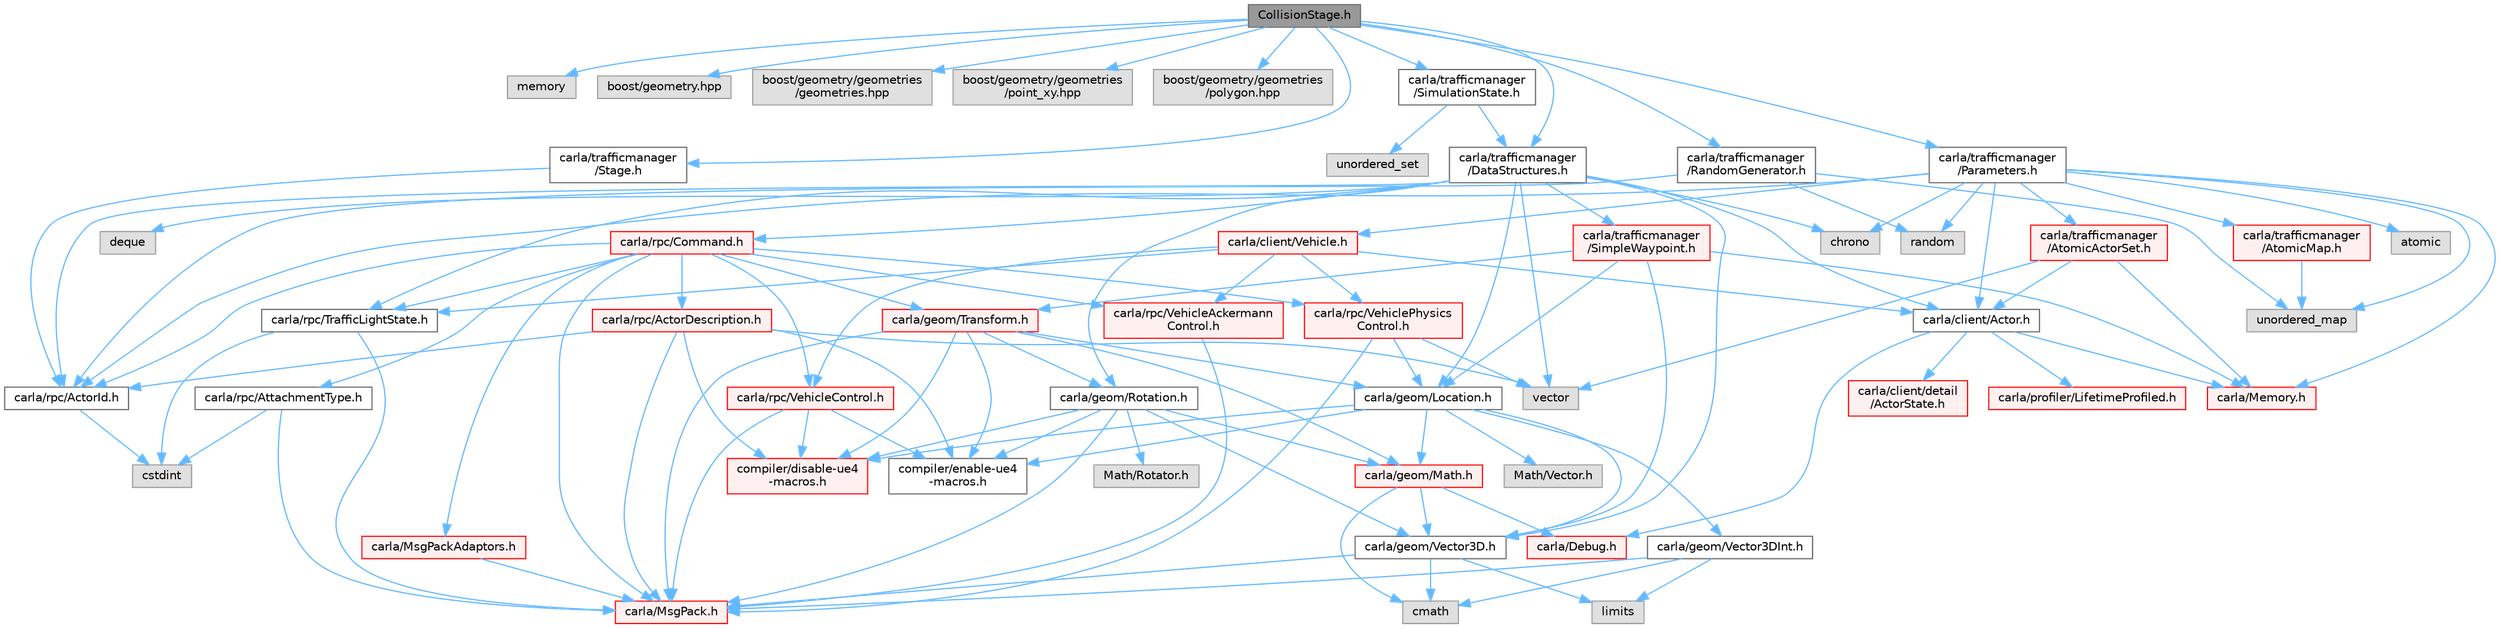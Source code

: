 digraph "CollisionStage.h"
{
 // INTERACTIVE_SVG=YES
 // LATEX_PDF_SIZE
  bgcolor="transparent";
  edge [fontname=Helvetica,fontsize=10,labelfontname=Helvetica,labelfontsize=10];
  node [fontname=Helvetica,fontsize=10,shape=box,height=0.2,width=0.4];
  Node1 [id="Node000001",label="CollisionStage.h",height=0.2,width=0.4,color="gray40", fillcolor="grey60", style="filled", fontcolor="black",tooltip=" "];
  Node1 -> Node2 [id="edge1_Node000001_Node000002",color="steelblue1",style="solid",tooltip=" "];
  Node2 [id="Node000002",label="memory",height=0.2,width=0.4,color="grey60", fillcolor="#E0E0E0", style="filled",tooltip=" "];
  Node1 -> Node3 [id="edge2_Node000001_Node000003",color="steelblue1",style="solid",tooltip=" "];
  Node3 [id="Node000003",label="boost/geometry.hpp",height=0.2,width=0.4,color="grey60", fillcolor="#E0E0E0", style="filled",tooltip=" "];
  Node1 -> Node4 [id="edge3_Node000001_Node000004",color="steelblue1",style="solid",tooltip=" "];
  Node4 [id="Node000004",label="boost/geometry/geometries\l/geometries.hpp",height=0.2,width=0.4,color="grey60", fillcolor="#E0E0E0", style="filled",tooltip=" "];
  Node1 -> Node5 [id="edge4_Node000001_Node000005",color="steelblue1",style="solid",tooltip=" "];
  Node5 [id="Node000005",label="boost/geometry/geometries\l/point_xy.hpp",height=0.2,width=0.4,color="grey60", fillcolor="#E0E0E0", style="filled",tooltip=" "];
  Node1 -> Node6 [id="edge5_Node000001_Node000006",color="steelblue1",style="solid",tooltip=" "];
  Node6 [id="Node000006",label="boost/geometry/geometries\l/polygon.hpp",height=0.2,width=0.4,color="grey60", fillcolor="#E0E0E0", style="filled",tooltip=" "];
  Node1 -> Node7 [id="edge6_Node000001_Node000007",color="steelblue1",style="solid",tooltip=" "];
  Node7 [id="Node000007",label="carla/trafficmanager\l/DataStructures.h",height=0.2,width=0.4,color="grey40", fillcolor="white", style="filled",URL="$d0/d49/DataStructures_8h.html",tooltip=" "];
  Node7 -> Node8 [id="edge7_Node000007_Node000008",color="steelblue1",style="solid",tooltip=" "];
  Node8 [id="Node000008",label="chrono",height=0.2,width=0.4,color="grey60", fillcolor="#E0E0E0", style="filled",tooltip=" "];
  Node7 -> Node9 [id="edge8_Node000007_Node000009",color="steelblue1",style="solid",tooltip=" "];
  Node9 [id="Node000009",label="deque",height=0.2,width=0.4,color="grey60", fillcolor="#E0E0E0", style="filled",tooltip=" "];
  Node7 -> Node10 [id="edge9_Node000007_Node000010",color="steelblue1",style="solid",tooltip=" "];
  Node10 [id="Node000010",label="vector",height=0.2,width=0.4,color="grey60", fillcolor="#E0E0E0", style="filled",tooltip=" "];
  Node7 -> Node11 [id="edge10_Node000007_Node000011",color="steelblue1",style="solid",tooltip=" "];
  Node11 [id="Node000011",label="carla/client/Actor.h",height=0.2,width=0.4,color="grey40", fillcolor="white", style="filled",URL="$da/d48/client_2Actor_8h.html",tooltip=" "];
  Node11 -> Node12 [id="edge11_Node000011_Node000012",color="steelblue1",style="solid",tooltip=" "];
  Node12 [id="Node000012",label="carla/Debug.h",height=0.2,width=0.4,color="red", fillcolor="#FFF0F0", style="filled",URL="$d4/deb/Debug_8h.html",tooltip=" "];
  Node11 -> Node16 [id="edge12_Node000011_Node000016",color="steelblue1",style="solid",tooltip=" "];
  Node16 [id="Node000016",label="carla/Memory.h",height=0.2,width=0.4,color="red", fillcolor="#FFF0F0", style="filled",URL="$de/d5c/Memory_8h.html",tooltip=" "];
  Node11 -> Node21 [id="edge13_Node000011_Node000021",color="steelblue1",style="solid",tooltip=" "];
  Node21 [id="Node000021",label="carla/client/detail\l/ActorState.h",height=0.2,width=0.4,color="red", fillcolor="#FFF0F0", style="filled",URL="$d4/d22/client_2detail_2ActorState_8h.html",tooltip=" "];
  Node11 -> Node179 [id="edge14_Node000011_Node000179",color="steelblue1",style="solid",tooltip=" "];
  Node179 [id="Node000179",label="carla/profiler/LifetimeProfiled.h",height=0.2,width=0.4,color="red", fillcolor="#FFF0F0", style="filled",URL="$d9/dc4/LifetimeProfiled_8h.html",tooltip=" "];
  Node7 -> Node41 [id="edge15_Node000007_Node000041",color="steelblue1",style="solid",tooltip=" "];
  Node41 [id="Node000041",label="carla/geom/Location.h",height=0.2,width=0.4,color="grey40", fillcolor="white", style="filled",URL="$d9/d8b/geom_2Location_8h.html",tooltip=" "];
  Node41 -> Node42 [id="edge16_Node000041_Node000042",color="steelblue1",style="solid",tooltip=" "];
  Node42 [id="Node000042",label="carla/geom/Vector3D.h",height=0.2,width=0.4,color="grey40", fillcolor="white", style="filled",URL="$de/d70/geom_2Vector3D_8h.html",tooltip=" "];
  Node42 -> Node31 [id="edge17_Node000042_Node000031",color="steelblue1",style="solid",tooltip=" "];
  Node31 [id="Node000031",label="carla/MsgPack.h",height=0.2,width=0.4,color="red", fillcolor="#FFF0F0", style="filled",URL="$d9/d6f/MsgPack_8h.html",tooltip=" "];
  Node42 -> Node43 [id="edge18_Node000042_Node000043",color="steelblue1",style="solid",tooltip=" "];
  Node43 [id="Node000043",label="cmath",height=0.2,width=0.4,color="grey60", fillcolor="#E0E0E0", style="filled",tooltip=" "];
  Node42 -> Node37 [id="edge19_Node000042_Node000037",color="steelblue1",style="solid",tooltip=" "];
  Node37 [id="Node000037",label="limits",height=0.2,width=0.4,color="grey60", fillcolor="#E0E0E0", style="filled",tooltip=" "];
  Node41 -> Node44 [id="edge20_Node000041_Node000044",color="steelblue1",style="solid",tooltip=" "];
  Node44 [id="Node000044",label="carla/geom/Vector3DInt.h",height=0.2,width=0.4,color="grey40", fillcolor="white", style="filled",URL="$d1/da4/Vector3DInt_8h.html",tooltip=" "];
  Node44 -> Node31 [id="edge21_Node000044_Node000031",color="steelblue1",style="solid",tooltip=" "];
  Node44 -> Node43 [id="edge22_Node000044_Node000043",color="steelblue1",style="solid",tooltip=" "];
  Node44 -> Node37 [id="edge23_Node000044_Node000037",color="steelblue1",style="solid",tooltip=" "];
  Node41 -> Node45 [id="edge24_Node000041_Node000045",color="steelblue1",style="solid",tooltip=" "];
  Node45 [id="Node000045",label="carla/geom/Math.h",height=0.2,width=0.4,color="red", fillcolor="#FFF0F0", style="filled",URL="$db/d8a/Math_8h.html",tooltip=" "];
  Node45 -> Node12 [id="edge25_Node000045_Node000012",color="steelblue1",style="solid",tooltip=" "];
  Node45 -> Node42 [id="edge26_Node000045_Node000042",color="steelblue1",style="solid",tooltip=" "];
  Node45 -> Node43 [id="edge27_Node000045_Node000043",color="steelblue1",style="solid",tooltip=" "];
  Node41 -> Node47 [id="edge28_Node000041_Node000047",color="steelblue1",style="solid",tooltip=" "];
  Node47 [id="Node000047",label="compiler/enable-ue4\l-macros.h",height=0.2,width=0.4,color="grey40", fillcolor="white", style="filled",URL="$d9/da2/enable-ue4-macros_8h.html",tooltip=" "];
  Node41 -> Node48 [id="edge29_Node000041_Node000048",color="steelblue1",style="solid",tooltip=" "];
  Node48 [id="Node000048",label="Math/Vector.h",height=0.2,width=0.4,color="grey60", fillcolor="#E0E0E0", style="filled",tooltip=" "];
  Node41 -> Node49 [id="edge30_Node000041_Node000049",color="steelblue1",style="solid",tooltip=" "];
  Node49 [id="Node000049",label="compiler/disable-ue4\l-macros.h",height=0.2,width=0.4,color="red", fillcolor="#FFF0F0", style="filled",URL="$d2/d02/disable-ue4-macros_8h.html",tooltip=" "];
  Node7 -> Node54 [id="edge31_Node000007_Node000054",color="steelblue1",style="solid",tooltip=" "];
  Node54 [id="Node000054",label="carla/geom/Rotation.h",height=0.2,width=0.4,color="grey40", fillcolor="white", style="filled",URL="$d0/d8f/Rotation_8h.html",tooltip=" "];
  Node54 -> Node31 [id="edge32_Node000054_Node000031",color="steelblue1",style="solid",tooltip=" "];
  Node54 -> Node45 [id="edge33_Node000054_Node000045",color="steelblue1",style="solid",tooltip=" "];
  Node54 -> Node42 [id="edge34_Node000054_Node000042",color="steelblue1",style="solid",tooltip=" "];
  Node54 -> Node47 [id="edge35_Node000054_Node000047",color="steelblue1",style="solid",tooltip=" "];
  Node54 -> Node55 [id="edge36_Node000054_Node000055",color="steelblue1",style="solid",tooltip=" "];
  Node55 [id="Node000055",label="Math/Rotator.h",height=0.2,width=0.4,color="grey60", fillcolor="#E0E0E0", style="filled",tooltip=" "];
  Node54 -> Node49 [id="edge37_Node000054_Node000049",color="steelblue1",style="solid",tooltip=" "];
  Node7 -> Node42 [id="edge38_Node000007_Node000042",color="steelblue1",style="solid",tooltip=" "];
  Node7 -> Node105 [id="edge39_Node000007_Node000105",color="steelblue1",style="solid",tooltip=" "];
  Node105 [id="Node000105",label="carla/rpc/ActorId.h",height=0.2,width=0.4,color="grey40", fillcolor="white", style="filled",URL="$d3/d89/ActorId_8h.html",tooltip=" "];
  Node105 -> Node29 [id="edge40_Node000105_Node000029",color="steelblue1",style="solid",tooltip=" "];
  Node29 [id="Node000029",label="cstdint",height=0.2,width=0.4,color="grey60", fillcolor="#E0E0E0", style="filled",tooltip=" "];
  Node7 -> Node180 [id="edge41_Node000007_Node000180",color="steelblue1",style="solid",tooltip=" "];
  Node180 [id="Node000180",label="carla/rpc/Command.h",height=0.2,width=0.4,color="red", fillcolor="#FFF0F0", style="filled",URL="$d1/d55/Command_8h.html",tooltip=" "];
  Node180 -> Node31 [id="edge42_Node000180_Node000031",color="steelblue1",style="solid",tooltip=" "];
  Node180 -> Node152 [id="edge43_Node000180_Node000152",color="steelblue1",style="solid",tooltip=" "];
  Node152 [id="Node000152",label="carla/MsgPackAdaptors.h",height=0.2,width=0.4,color="red", fillcolor="#FFF0F0", style="filled",URL="$de/db4/MsgPackAdaptors_8h.html",tooltip=" "];
  Node152 -> Node31 [id="edge44_Node000152_Node000031",color="steelblue1",style="solid",tooltip=" "];
  Node180 -> Node40 [id="edge45_Node000180_Node000040",color="steelblue1",style="solid",tooltip=" "];
  Node40 [id="Node000040",label="carla/geom/Transform.h",height=0.2,width=0.4,color="red", fillcolor="#FFF0F0", style="filled",URL="$de/d17/geom_2Transform_8h.html",tooltip=" "];
  Node40 -> Node31 [id="edge46_Node000040_Node000031",color="steelblue1",style="solid",tooltip=" "];
  Node40 -> Node41 [id="edge47_Node000040_Node000041",color="steelblue1",style="solid",tooltip=" "];
  Node40 -> Node45 [id="edge48_Node000040_Node000045",color="steelblue1",style="solid",tooltip=" "];
  Node40 -> Node54 [id="edge49_Node000040_Node000054",color="steelblue1",style="solid",tooltip=" "];
  Node40 -> Node47 [id="edge50_Node000040_Node000047",color="steelblue1",style="solid",tooltip=" "];
  Node40 -> Node49 [id="edge51_Node000040_Node000049",color="steelblue1",style="solid",tooltip=" "];
  Node180 -> Node133 [id="edge52_Node000180_Node000133",color="steelblue1",style="solid",tooltip=" "];
  Node133 [id="Node000133",label="carla/rpc/ActorDescription.h",height=0.2,width=0.4,color="red", fillcolor="#FFF0F0", style="filled",URL="$d9/db9/LibCarla_2source_2carla_2rpc_2ActorDescription_8h.html",tooltip=" "];
  Node133 -> Node31 [id="edge53_Node000133_Node000031",color="steelblue1",style="solid",tooltip=" "];
  Node133 -> Node105 [id="edge54_Node000133_Node000105",color="steelblue1",style="solid",tooltip=" "];
  Node133 -> Node10 [id="edge55_Node000133_Node000010",color="steelblue1",style="solid",tooltip=" "];
  Node133 -> Node47 [id="edge56_Node000133_Node000047",color="steelblue1",style="solid",tooltip=" "];
  Node133 -> Node49 [id="edge57_Node000133_Node000049",color="steelblue1",style="solid",tooltip=" "];
  Node180 -> Node150 [id="edge58_Node000180_Node000150",color="steelblue1",style="solid",tooltip=" "];
  Node150 [id="Node000150",label="carla/rpc/AttachmentType.h",height=0.2,width=0.4,color="grey40", fillcolor="white", style="filled",URL="$d9/df7/AttachmentType_8h.html",tooltip=" "];
  Node150 -> Node31 [id="edge59_Node000150_Node000031",color="steelblue1",style="solid",tooltip=" "];
  Node150 -> Node29 [id="edge60_Node000150_Node000029",color="steelblue1",style="solid",tooltip=" "];
  Node180 -> Node105 [id="edge61_Node000180_Node000105",color="steelblue1",style="solid",tooltip=" "];
  Node180 -> Node109 [id="edge62_Node000180_Node000109",color="steelblue1",style="solid",tooltip=" "];
  Node109 [id="Node000109",label="carla/rpc/TrafficLightState.h",height=0.2,width=0.4,color="grey40", fillcolor="white", style="filled",URL="$d1/d16/LibCarla_2source_2carla_2rpc_2TrafficLightState_8h.html",tooltip=" "];
  Node109 -> Node31 [id="edge63_Node000109_Node000031",color="steelblue1",style="solid",tooltip=" "];
  Node109 -> Node29 [id="edge64_Node000109_Node000029",color="steelblue1",style="solid",tooltip=" "];
  Node180 -> Node181 [id="edge65_Node000180_Node000181",color="steelblue1",style="solid",tooltip=" "];
  Node181 [id="Node000181",label="carla/rpc/VehicleAckermann\lControl.h",height=0.2,width=0.4,color="red", fillcolor="#FFF0F0", style="filled",URL="$dc/def/LibCarla_2source_2carla_2rpc_2VehicleAckermannControl_8h.html",tooltip=" "];
  Node181 -> Node31 [id="edge66_Node000181_Node000031",color="steelblue1",style="solid",tooltip=" "];
  Node180 -> Node110 [id="edge67_Node000180_Node000110",color="steelblue1",style="solid",tooltip=" "];
  Node110 [id="Node000110",label="carla/rpc/VehicleControl.h",height=0.2,width=0.4,color="red", fillcolor="#FFF0F0", style="filled",URL="$dd/d28/LibCarla_2source_2carla_2rpc_2VehicleControl_8h.html",tooltip=" "];
  Node110 -> Node31 [id="edge68_Node000110_Node000031",color="steelblue1",style="solid",tooltip=" "];
  Node110 -> Node47 [id="edge69_Node000110_Node000047",color="steelblue1",style="solid",tooltip=" "];
  Node110 -> Node49 [id="edge70_Node000110_Node000049",color="steelblue1",style="solid",tooltip=" "];
  Node180 -> Node161 [id="edge71_Node000180_Node000161",color="steelblue1",style="solid",tooltip=" "];
  Node161 [id="Node000161",label="carla/rpc/VehiclePhysics\lControl.h",height=0.2,width=0.4,color="red", fillcolor="#FFF0F0", style="filled",URL="$d1/d8e/LibCarla_2source_2carla_2rpc_2VehiclePhysicsControl_8h.html",tooltip=" "];
  Node161 -> Node31 [id="edge72_Node000161_Node000031",color="steelblue1",style="solid",tooltip=" "];
  Node161 -> Node41 [id="edge73_Node000161_Node000041",color="steelblue1",style="solid",tooltip=" "];
  Node161 -> Node10 [id="edge74_Node000161_Node000010",color="steelblue1",style="solid",tooltip=" "];
  Node7 -> Node109 [id="edge75_Node000007_Node000109",color="steelblue1",style="solid",tooltip=" "];
  Node7 -> Node184 [id="edge76_Node000007_Node000184",color="steelblue1",style="solid",tooltip=" "];
  Node184 [id="Node000184",label="carla/trafficmanager\l/SimpleWaypoint.h",height=0.2,width=0.4,color="red", fillcolor="#FFF0F0", style="filled",URL="$d7/dd3/SimpleWaypoint_8h.html",tooltip=" "];
  Node184 -> Node41 [id="edge77_Node000184_Node000041",color="steelblue1",style="solid",tooltip=" "];
  Node184 -> Node40 [id="edge78_Node000184_Node000040",color="steelblue1",style="solid",tooltip=" "];
  Node184 -> Node42 [id="edge79_Node000184_Node000042",color="steelblue1",style="solid",tooltip=" "];
  Node184 -> Node16 [id="edge80_Node000184_Node000016",color="steelblue1",style="solid",tooltip=" "];
  Node1 -> Node186 [id="edge81_Node000001_Node000186",color="steelblue1",style="solid",tooltip=" "];
  Node186 [id="Node000186",label="carla/trafficmanager\l/Parameters.h",height=0.2,width=0.4,color="grey40", fillcolor="white", style="filled",URL="$d9/dd7/Parameters_8h.html",tooltip=" "];
  Node186 -> Node145 [id="edge82_Node000186_Node000145",color="steelblue1",style="solid",tooltip=" "];
  Node145 [id="Node000145",label="atomic",height=0.2,width=0.4,color="grey60", fillcolor="#E0E0E0", style="filled",tooltip=" "];
  Node186 -> Node8 [id="edge83_Node000186_Node000008",color="steelblue1",style="solid",tooltip=" "];
  Node186 -> Node187 [id="edge84_Node000186_Node000187",color="steelblue1",style="solid",tooltip=" "];
  Node187 [id="Node000187",label="random",height=0.2,width=0.4,color="grey60", fillcolor="#E0E0E0", style="filled",tooltip=" "];
  Node186 -> Node93 [id="edge85_Node000186_Node000093",color="steelblue1",style="solid",tooltip=" "];
  Node93 [id="Node000093",label="unordered_map",height=0.2,width=0.4,color="grey60", fillcolor="#E0E0E0", style="filled",tooltip=" "];
  Node186 -> Node11 [id="edge86_Node000186_Node000011",color="steelblue1",style="solid",tooltip=" "];
  Node186 -> Node188 [id="edge87_Node000186_Node000188",color="steelblue1",style="solid",tooltip=" "];
  Node188 [id="Node000188",label="carla/client/Vehicle.h",height=0.2,width=0.4,color="red", fillcolor="#FFF0F0", style="filled",URL="$d9/d18/Vehicle_8h.html",tooltip=" "];
  Node188 -> Node11 [id="edge88_Node000188_Node000011",color="steelblue1",style="solid",tooltip=" "];
  Node188 -> Node109 [id="edge89_Node000188_Node000109",color="steelblue1",style="solid",tooltip=" "];
  Node188 -> Node181 [id="edge90_Node000188_Node000181",color="steelblue1",style="solid",tooltip=" "];
  Node188 -> Node110 [id="edge91_Node000188_Node000110",color="steelblue1",style="solid",tooltip=" "];
  Node188 -> Node161 [id="edge92_Node000188_Node000161",color="steelblue1",style="solid",tooltip=" "];
  Node186 -> Node16 [id="edge93_Node000186_Node000016",color="steelblue1",style="solid",tooltip=" "];
  Node186 -> Node105 [id="edge94_Node000186_Node000105",color="steelblue1",style="solid",tooltip=" "];
  Node186 -> Node200 [id="edge95_Node000186_Node000200",color="steelblue1",style="solid",tooltip=" "];
  Node200 [id="Node000200",label="carla/trafficmanager\l/AtomicActorSet.h",height=0.2,width=0.4,color="red", fillcolor="#FFF0F0", style="filled",URL="$dd/dfa/AtomicActorSet_8h.html",tooltip=" "];
  Node200 -> Node10 [id="edge96_Node000200_Node000010",color="steelblue1",style="solid",tooltip=" "];
  Node200 -> Node11 [id="edge97_Node000200_Node000011",color="steelblue1",style="solid",tooltip=" "];
  Node200 -> Node16 [id="edge98_Node000200_Node000016",color="steelblue1",style="solid",tooltip=" "];
  Node186 -> Node201 [id="edge99_Node000186_Node000201",color="steelblue1",style="solid",tooltip=" "];
  Node201 [id="Node000201",label="carla/trafficmanager\l/AtomicMap.h",height=0.2,width=0.4,color="red", fillcolor="#FFF0F0", style="filled",URL="$df/ddc/AtomicMap_8h.html",tooltip=" "];
  Node201 -> Node93 [id="edge100_Node000201_Node000093",color="steelblue1",style="solid",tooltip=" "];
  Node1 -> Node202 [id="edge101_Node000001_Node000202",color="steelblue1",style="solid",tooltip=" "];
  Node202 [id="Node000202",label="carla/trafficmanager\l/RandomGenerator.h",height=0.2,width=0.4,color="grey40", fillcolor="white", style="filled",URL="$db/d7f/RandomGenerator_8h.html",tooltip=" "];
  Node202 -> Node187 [id="edge102_Node000202_Node000187",color="steelblue1",style="solid",tooltip=" "];
  Node202 -> Node93 [id="edge103_Node000202_Node000093",color="steelblue1",style="solid",tooltip=" "];
  Node202 -> Node105 [id="edge104_Node000202_Node000105",color="steelblue1",style="solid",tooltip=" "];
  Node1 -> Node203 [id="edge105_Node000001_Node000203",color="steelblue1",style="solid",tooltip=" "];
  Node203 [id="Node000203",label="carla/trafficmanager\l/SimulationState.h",height=0.2,width=0.4,color="grey40", fillcolor="white", style="filled",URL="$d5/d3b/SimulationState_8h.html",tooltip=" "];
  Node203 -> Node94 [id="edge106_Node000203_Node000094",color="steelblue1",style="solid",tooltip=" "];
  Node94 [id="Node000094",label="unordered_set",height=0.2,width=0.4,color="grey60", fillcolor="#E0E0E0", style="filled",tooltip=" "];
  Node203 -> Node7 [id="edge107_Node000203_Node000007",color="steelblue1",style="solid",tooltip=" "];
  Node1 -> Node204 [id="edge108_Node000001_Node000204",color="steelblue1",style="solid",tooltip=" "];
  Node204 [id="Node000204",label="carla/trafficmanager\l/Stage.h",height=0.2,width=0.4,color="grey40", fillcolor="white", style="filled",URL="$dd/dc3/Stage_8h.html",tooltip=" "];
  Node204 -> Node105 [id="edge109_Node000204_Node000105",color="steelblue1",style="solid",tooltip=" "];
}
